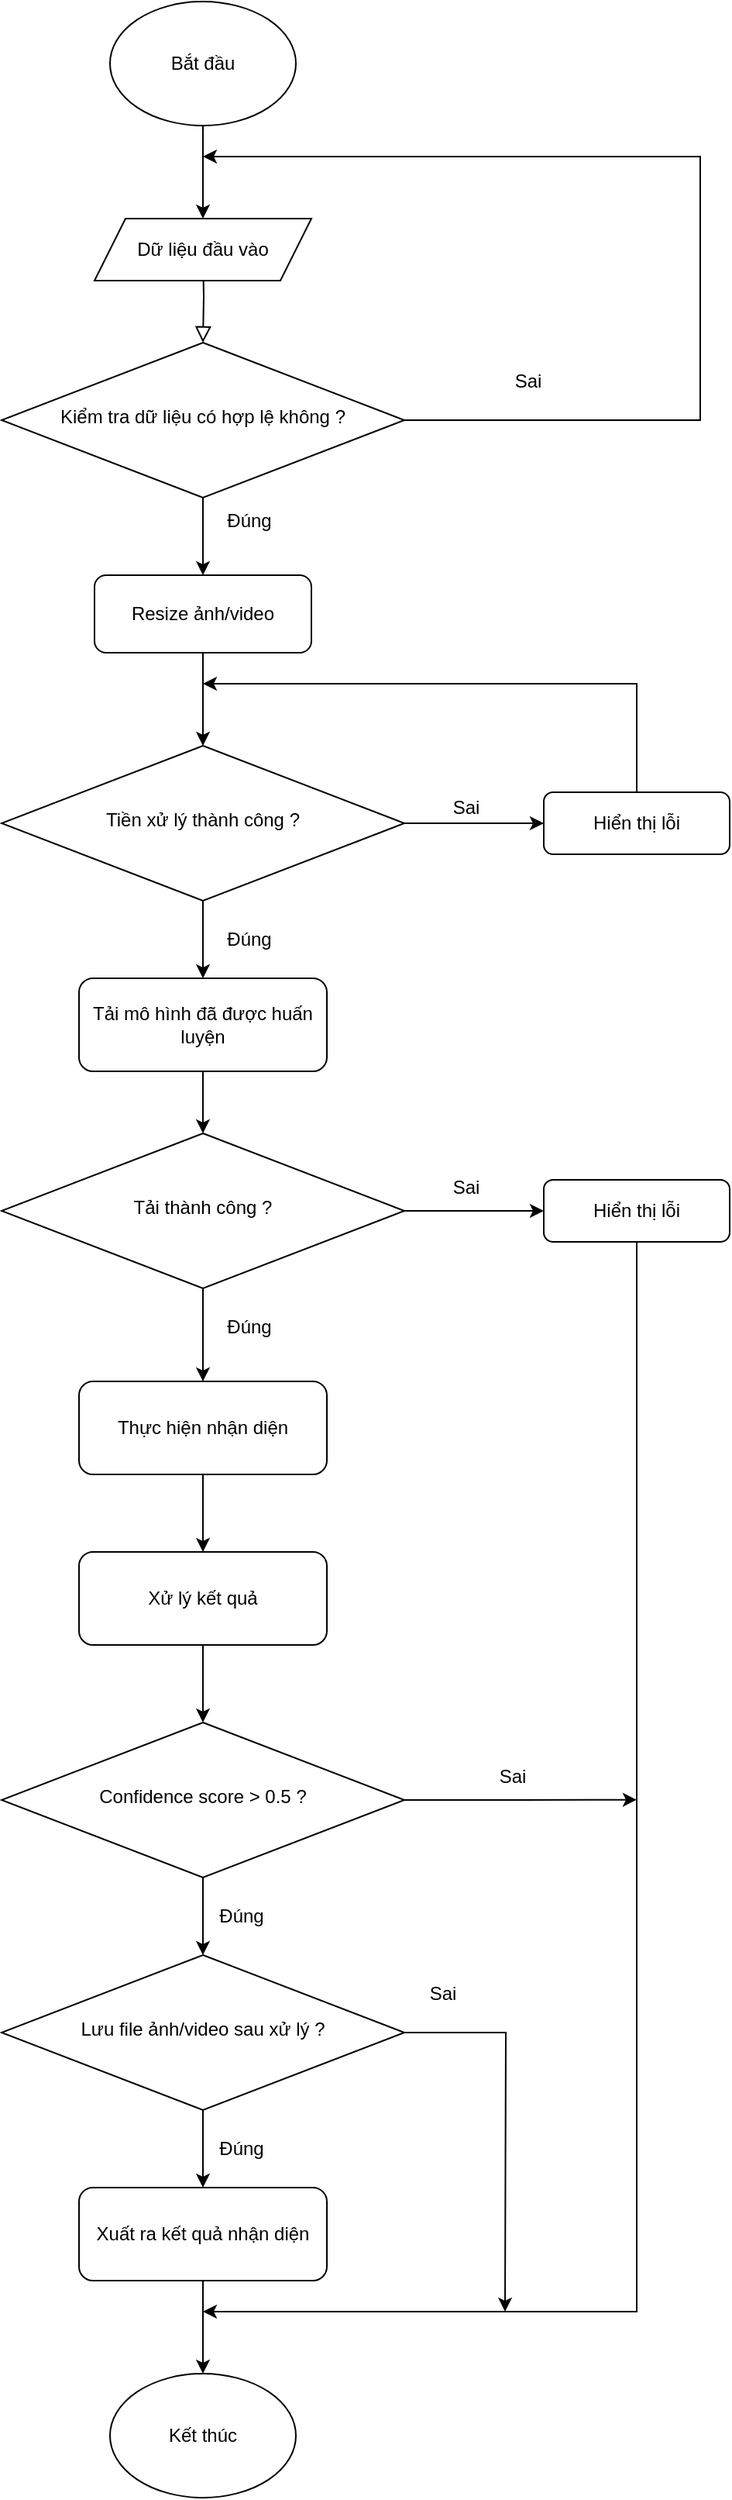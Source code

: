 <mxfile version="24.7.6">
  <diagram id="C5RBs43oDa-KdzZeNtuy" name="Page-1">
    <mxGraphModel dx="1366" dy="743" grid="1" gridSize="10" guides="1" tooltips="1" connect="1" arrows="1" fold="1" page="1" pageScale="1" pageWidth="827" pageHeight="1169" math="0" shadow="0">
      <root>
        <mxCell id="WIyWlLk6GJQsqaUBKTNV-0" />
        <mxCell id="WIyWlLk6GJQsqaUBKTNV-1" parent="WIyWlLk6GJQsqaUBKTNV-0" />
        <mxCell id="WIyWlLk6GJQsqaUBKTNV-2" value="" style="rounded=0;html=1;jettySize=auto;orthogonalLoop=1;fontSize=11;endArrow=block;endFill=0;endSize=8;strokeWidth=1;shadow=0;labelBackgroundColor=none;edgeStyle=orthogonalEdgeStyle;" parent="WIyWlLk6GJQsqaUBKTNV-1" target="WIyWlLk6GJQsqaUBKTNV-6" edge="1">
          <mxGeometry relative="1" as="geometry">
            <mxPoint x="260" y="240" as="sourcePoint" />
          </mxGeometry>
        </mxCell>
        <mxCell id="vuZeH0igC-iZmNG2mCIm-3" value="" style="edgeStyle=orthogonalEdgeStyle;rounded=0;orthogonalLoop=1;jettySize=auto;html=1;" edge="1" parent="WIyWlLk6GJQsqaUBKTNV-1" source="WIyWlLk6GJQsqaUBKTNV-6" target="WIyWlLk6GJQsqaUBKTNV-12">
          <mxGeometry relative="1" as="geometry" />
        </mxCell>
        <mxCell id="vuZeH0igC-iZmNG2mCIm-5" style="edgeStyle=orthogonalEdgeStyle;rounded=0;orthogonalLoop=1;jettySize=auto;html=1;exitX=1;exitY=0.5;exitDx=0;exitDy=0;" edge="1" parent="WIyWlLk6GJQsqaUBKTNV-1" source="WIyWlLk6GJQsqaUBKTNV-6">
          <mxGeometry relative="1" as="geometry">
            <mxPoint x="260" y="180" as="targetPoint" />
            <Array as="points">
              <mxPoint x="581" y="350" />
              <mxPoint x="581" y="180" />
              <mxPoint x="260" y="180" />
            </Array>
          </mxGeometry>
        </mxCell>
        <mxCell id="WIyWlLk6GJQsqaUBKTNV-6" value="Kiểm tra dữ liệu có hợp lệ không ?" style="rhombus;whiteSpace=wrap;html=1;shadow=0;fontFamily=Helvetica;fontSize=12;align=center;strokeWidth=1;spacing=6;spacingTop=-4;" parent="WIyWlLk6GJQsqaUBKTNV-1" vertex="1">
          <mxGeometry x="130" y="300" width="260" height="100" as="geometry" />
        </mxCell>
        <mxCell id="vuZeH0igC-iZmNG2mCIm-10" value="" style="edgeStyle=orthogonalEdgeStyle;rounded=0;orthogonalLoop=1;jettySize=auto;html=1;" edge="1" parent="WIyWlLk6GJQsqaUBKTNV-1" source="WIyWlLk6GJQsqaUBKTNV-12" target="vuZeH0igC-iZmNG2mCIm-8">
          <mxGeometry relative="1" as="geometry">
            <Array as="points">
              <mxPoint x="260" y="510" />
              <mxPoint x="260" y="510" />
            </Array>
          </mxGeometry>
        </mxCell>
        <mxCell id="WIyWlLk6GJQsqaUBKTNV-12" value="Resize ảnh/video" style="rounded=1;whiteSpace=wrap;html=1;fontSize=12;glass=0;strokeWidth=1;shadow=0;" parent="WIyWlLk6GJQsqaUBKTNV-1" vertex="1">
          <mxGeometry x="190" y="450" width="140" height="50" as="geometry" />
        </mxCell>
        <mxCell id="vuZeH0igC-iZmNG2mCIm-45" value="" style="edgeStyle=orthogonalEdgeStyle;rounded=0;orthogonalLoop=1;jettySize=auto;html=1;" edge="1" parent="WIyWlLk6GJQsqaUBKTNV-1" source="vuZeH0igC-iZmNG2mCIm-0" target="vuZeH0igC-iZmNG2mCIm-43">
          <mxGeometry relative="1" as="geometry" />
        </mxCell>
        <mxCell id="vuZeH0igC-iZmNG2mCIm-0" value="Bắt đầu" style="ellipse;whiteSpace=wrap;html=1;" vertex="1" parent="WIyWlLk6GJQsqaUBKTNV-1">
          <mxGeometry x="200" y="80" width="120" height="80" as="geometry" />
        </mxCell>
        <mxCell id="vuZeH0igC-iZmNG2mCIm-1" value="Kết thúc" style="ellipse;whiteSpace=wrap;html=1;" vertex="1" parent="WIyWlLk6GJQsqaUBKTNV-1">
          <mxGeometry x="200" y="1610" width="120" height="80" as="geometry" />
        </mxCell>
        <mxCell id="vuZeH0igC-iZmNG2mCIm-4" value="Đúng" style="text;html=1;align=center;verticalAlign=middle;whiteSpace=wrap;rounded=0;" vertex="1" parent="WIyWlLk6GJQsqaUBKTNV-1">
          <mxGeometry x="260" y="400" width="60" height="30" as="geometry" />
        </mxCell>
        <mxCell id="vuZeH0igC-iZmNG2mCIm-7" value="Sai" style="text;html=1;align=center;verticalAlign=middle;whiteSpace=wrap;rounded=0;" vertex="1" parent="WIyWlLk6GJQsqaUBKTNV-1">
          <mxGeometry x="440" y="310" width="60" height="30" as="geometry" />
        </mxCell>
        <mxCell id="vuZeH0igC-iZmNG2mCIm-13" value="" style="edgeStyle=orthogonalEdgeStyle;rounded=0;orthogonalLoop=1;jettySize=auto;html=1;" edge="1" parent="WIyWlLk6GJQsqaUBKTNV-1" source="vuZeH0igC-iZmNG2mCIm-8" target="vuZeH0igC-iZmNG2mCIm-12">
          <mxGeometry relative="1" as="geometry" />
        </mxCell>
        <mxCell id="vuZeH0igC-iZmNG2mCIm-17" value="" style="edgeStyle=orthogonalEdgeStyle;rounded=0;orthogonalLoop=1;jettySize=auto;html=1;" edge="1" parent="WIyWlLk6GJQsqaUBKTNV-1" source="vuZeH0igC-iZmNG2mCIm-8" target="vuZeH0igC-iZmNG2mCIm-11">
          <mxGeometry relative="1" as="geometry" />
        </mxCell>
        <mxCell id="vuZeH0igC-iZmNG2mCIm-8" value="Tiền xử lý thành công ?" style="rhombus;whiteSpace=wrap;html=1;shadow=0;fontFamily=Helvetica;fontSize=12;align=center;strokeWidth=1;spacing=6;spacingTop=-4;" vertex="1" parent="WIyWlLk6GJQsqaUBKTNV-1">
          <mxGeometry x="130" y="560" width="260" height="100" as="geometry" />
        </mxCell>
        <mxCell id="vuZeH0igC-iZmNG2mCIm-19" value="" style="edgeStyle=orthogonalEdgeStyle;rounded=0;orthogonalLoop=1;jettySize=auto;html=1;" edge="1" parent="WIyWlLk6GJQsqaUBKTNV-1" source="vuZeH0igC-iZmNG2mCIm-11" target="vuZeH0igC-iZmNG2mCIm-18">
          <mxGeometry relative="1" as="geometry" />
        </mxCell>
        <mxCell id="vuZeH0igC-iZmNG2mCIm-11" value="Tải mô hình đã được huấn luyện" style="rounded=1;whiteSpace=wrap;html=1;fontSize=12;glass=0;strokeWidth=1;shadow=0;" vertex="1" parent="WIyWlLk6GJQsqaUBKTNV-1">
          <mxGeometry x="180" y="710" width="160" height="60" as="geometry" />
        </mxCell>
        <mxCell id="vuZeH0igC-iZmNG2mCIm-16" style="edgeStyle=orthogonalEdgeStyle;rounded=0;orthogonalLoop=1;jettySize=auto;html=1;" edge="1" parent="WIyWlLk6GJQsqaUBKTNV-1" source="vuZeH0igC-iZmNG2mCIm-12">
          <mxGeometry relative="1" as="geometry">
            <mxPoint x="260" y="520" as="targetPoint" />
            <Array as="points">
              <mxPoint x="540" y="520" />
            </Array>
          </mxGeometry>
        </mxCell>
        <mxCell id="vuZeH0igC-iZmNG2mCIm-12" value="Hiển thị lỗi" style="rounded=1;whiteSpace=wrap;html=1;fontSize=12;glass=0;strokeWidth=1;shadow=0;" vertex="1" parent="WIyWlLk6GJQsqaUBKTNV-1">
          <mxGeometry x="480" y="590" width="120" height="40" as="geometry" />
        </mxCell>
        <mxCell id="vuZeH0igC-iZmNG2mCIm-21" value="" style="edgeStyle=orthogonalEdgeStyle;rounded=0;orthogonalLoop=1;jettySize=auto;html=1;" edge="1" parent="WIyWlLk6GJQsqaUBKTNV-1" source="vuZeH0igC-iZmNG2mCIm-18" target="vuZeH0igC-iZmNG2mCIm-20">
          <mxGeometry relative="1" as="geometry" />
        </mxCell>
        <mxCell id="vuZeH0igC-iZmNG2mCIm-31" value="" style="edgeStyle=orthogonalEdgeStyle;rounded=0;orthogonalLoop=1;jettySize=auto;html=1;" edge="1" parent="WIyWlLk6GJQsqaUBKTNV-1" source="vuZeH0igC-iZmNG2mCIm-18" target="vuZeH0igC-iZmNG2mCIm-29">
          <mxGeometry relative="1" as="geometry" />
        </mxCell>
        <mxCell id="vuZeH0igC-iZmNG2mCIm-18" value="Tải thành công ?" style="rhombus;whiteSpace=wrap;html=1;shadow=0;fontFamily=Helvetica;fontSize=12;align=center;strokeWidth=1;spacing=6;spacingTop=-4;" vertex="1" parent="WIyWlLk6GJQsqaUBKTNV-1">
          <mxGeometry x="130" y="810" width="260" height="100" as="geometry" />
        </mxCell>
        <mxCell id="vuZeH0igC-iZmNG2mCIm-38" style="edgeStyle=orthogonalEdgeStyle;rounded=0;orthogonalLoop=1;jettySize=auto;html=1;" edge="1" parent="WIyWlLk6GJQsqaUBKTNV-1">
          <mxGeometry relative="1" as="geometry">
            <mxPoint x="260" y="1570" as="targetPoint" />
            <mxPoint x="540.0" y="870" as="sourcePoint" />
            <Array as="points">
              <mxPoint x="540" y="1570" />
            </Array>
          </mxGeometry>
        </mxCell>
        <mxCell id="vuZeH0igC-iZmNG2mCIm-20" value="Hiển thị lỗi" style="rounded=1;whiteSpace=wrap;html=1;fontSize=12;glass=0;strokeWidth=1;shadow=0;" vertex="1" parent="WIyWlLk6GJQsqaUBKTNV-1">
          <mxGeometry x="480" y="840" width="120" height="40" as="geometry" />
        </mxCell>
        <mxCell id="vuZeH0igC-iZmNG2mCIm-22" value="Đúng" style="text;html=1;align=center;verticalAlign=middle;whiteSpace=wrap;rounded=0;" vertex="1" parent="WIyWlLk6GJQsqaUBKTNV-1">
          <mxGeometry x="260" y="670" width="60" height="30" as="geometry" />
        </mxCell>
        <mxCell id="vuZeH0igC-iZmNG2mCIm-23" value="Đúng" style="text;html=1;align=center;verticalAlign=middle;whiteSpace=wrap;rounded=0;" vertex="1" parent="WIyWlLk6GJQsqaUBKTNV-1">
          <mxGeometry x="260" y="920" width="60" height="30" as="geometry" />
        </mxCell>
        <mxCell id="vuZeH0igC-iZmNG2mCIm-26" value="Sai" style="text;html=1;align=center;verticalAlign=middle;whiteSpace=wrap;rounded=0;" vertex="1" parent="WIyWlLk6GJQsqaUBKTNV-1">
          <mxGeometry x="400" y="585" width="60" height="30" as="geometry" />
        </mxCell>
        <mxCell id="vuZeH0igC-iZmNG2mCIm-28" value="Sai" style="text;html=1;align=center;verticalAlign=middle;whiteSpace=wrap;rounded=0;" vertex="1" parent="WIyWlLk6GJQsqaUBKTNV-1">
          <mxGeometry x="400" y="830" width="60" height="30" as="geometry" />
        </mxCell>
        <mxCell id="vuZeH0igC-iZmNG2mCIm-48" value="" style="edgeStyle=orthogonalEdgeStyle;rounded=0;orthogonalLoop=1;jettySize=auto;html=1;" edge="1" parent="WIyWlLk6GJQsqaUBKTNV-1" source="vuZeH0igC-iZmNG2mCIm-29" target="vuZeH0igC-iZmNG2mCIm-47">
          <mxGeometry relative="1" as="geometry" />
        </mxCell>
        <mxCell id="vuZeH0igC-iZmNG2mCIm-29" value="Thực hiện nhận diện" style="rounded=1;whiteSpace=wrap;html=1;fontSize=12;glass=0;strokeWidth=1;shadow=0;" vertex="1" parent="WIyWlLk6GJQsqaUBKTNV-1">
          <mxGeometry x="180" y="970" width="160" height="60" as="geometry" />
        </mxCell>
        <mxCell id="vuZeH0igC-iZmNG2mCIm-35" value="" style="edgeStyle=orthogonalEdgeStyle;rounded=0;orthogonalLoop=1;jettySize=auto;html=1;" edge="1" parent="WIyWlLk6GJQsqaUBKTNV-1" source="vuZeH0igC-iZmNG2mCIm-32" target="vuZeH0igC-iZmNG2mCIm-34">
          <mxGeometry relative="1" as="geometry" />
        </mxCell>
        <mxCell id="vuZeH0igC-iZmNG2mCIm-40" style="edgeStyle=orthogonalEdgeStyle;rounded=0;orthogonalLoop=1;jettySize=auto;html=1;exitX=1;exitY=0.5;exitDx=0;exitDy=0;" edge="1" parent="WIyWlLk6GJQsqaUBKTNV-1" source="vuZeH0igC-iZmNG2mCIm-32">
          <mxGeometry relative="1" as="geometry">
            <mxPoint x="455" y="1570" as="targetPoint" />
          </mxGeometry>
        </mxCell>
        <mxCell id="vuZeH0igC-iZmNG2mCIm-32" value="Lưu file ảnh/video sau xử lý ?" style="rhombus;whiteSpace=wrap;html=1;shadow=0;fontFamily=Helvetica;fontSize=12;align=center;strokeWidth=1;spacing=6;spacingTop=-4;" vertex="1" parent="WIyWlLk6GJQsqaUBKTNV-1">
          <mxGeometry x="130" y="1340" width="260" height="100" as="geometry" />
        </mxCell>
        <mxCell id="vuZeH0igC-iZmNG2mCIm-36" value="" style="edgeStyle=orthogonalEdgeStyle;rounded=0;orthogonalLoop=1;jettySize=auto;html=1;" edge="1" parent="WIyWlLk6GJQsqaUBKTNV-1" source="vuZeH0igC-iZmNG2mCIm-34" target="vuZeH0igC-iZmNG2mCIm-1">
          <mxGeometry relative="1" as="geometry" />
        </mxCell>
        <mxCell id="vuZeH0igC-iZmNG2mCIm-34" value="Xuất ra kết quả nhận diện" style="rounded=1;whiteSpace=wrap;html=1;fontSize=12;glass=0;strokeWidth=1;shadow=0;" vertex="1" parent="WIyWlLk6GJQsqaUBKTNV-1">
          <mxGeometry x="180" y="1490" width="160" height="60" as="geometry" />
        </mxCell>
        <mxCell id="vuZeH0igC-iZmNG2mCIm-41" value="Sai" style="text;html=1;align=center;verticalAlign=middle;whiteSpace=wrap;rounded=0;" vertex="1" parent="WIyWlLk6GJQsqaUBKTNV-1">
          <mxGeometry x="384.76" y="1350" width="60" height="30" as="geometry" />
        </mxCell>
        <mxCell id="vuZeH0igC-iZmNG2mCIm-42" value="Đúng" style="text;html=1;align=center;verticalAlign=middle;whiteSpace=wrap;rounded=0;" vertex="1" parent="WIyWlLk6GJQsqaUBKTNV-1">
          <mxGeometry x="254.76" y="1450" width="60" height="30" as="geometry" />
        </mxCell>
        <mxCell id="vuZeH0igC-iZmNG2mCIm-43" value="Dữ liệu đầu vào" style="shape=parallelogram;perimeter=parallelogramPerimeter;whiteSpace=wrap;html=1;fixedSize=1;" vertex="1" parent="WIyWlLk6GJQsqaUBKTNV-1">
          <mxGeometry x="190" y="220" width="140" height="40" as="geometry" />
        </mxCell>
        <mxCell id="vuZeH0igC-iZmNG2mCIm-50" value="" style="edgeStyle=orthogonalEdgeStyle;rounded=0;orthogonalLoop=1;jettySize=auto;html=1;" edge="1" parent="WIyWlLk6GJQsqaUBKTNV-1" source="vuZeH0igC-iZmNG2mCIm-47" target="vuZeH0igC-iZmNG2mCIm-49">
          <mxGeometry relative="1" as="geometry" />
        </mxCell>
        <mxCell id="vuZeH0igC-iZmNG2mCIm-47" value="Xử lý kết quả" style="rounded=1;whiteSpace=wrap;html=1;fontSize=12;glass=0;strokeWidth=1;shadow=0;" vertex="1" parent="WIyWlLk6GJQsqaUBKTNV-1">
          <mxGeometry x="180" y="1080" width="160" height="60" as="geometry" />
        </mxCell>
        <mxCell id="vuZeH0igC-iZmNG2mCIm-51" value="" style="edgeStyle=orthogonalEdgeStyle;rounded=0;orthogonalLoop=1;jettySize=auto;html=1;" edge="1" parent="WIyWlLk6GJQsqaUBKTNV-1" source="vuZeH0igC-iZmNG2mCIm-49" target="vuZeH0igC-iZmNG2mCIm-32">
          <mxGeometry relative="1" as="geometry" />
        </mxCell>
        <mxCell id="vuZeH0igC-iZmNG2mCIm-53" style="edgeStyle=orthogonalEdgeStyle;rounded=0;orthogonalLoop=1;jettySize=auto;html=1;exitX=1;exitY=0.5;exitDx=0;exitDy=0;" edge="1" parent="WIyWlLk6GJQsqaUBKTNV-1" source="vuZeH0igC-iZmNG2mCIm-49">
          <mxGeometry relative="1" as="geometry">
            <mxPoint x="540" y="1239.857" as="targetPoint" />
          </mxGeometry>
        </mxCell>
        <mxCell id="vuZeH0igC-iZmNG2mCIm-49" value="Confidence score &amp;gt; 0.5 ?" style="rhombus;whiteSpace=wrap;html=1;shadow=0;fontFamily=Helvetica;fontSize=12;align=center;strokeWidth=1;spacing=6;spacingTop=-4;" vertex="1" parent="WIyWlLk6GJQsqaUBKTNV-1">
          <mxGeometry x="130" y="1190" width="260" height="100" as="geometry" />
        </mxCell>
        <mxCell id="vuZeH0igC-iZmNG2mCIm-52" value="Đúng" style="text;html=1;align=center;verticalAlign=middle;whiteSpace=wrap;rounded=0;" vertex="1" parent="WIyWlLk6GJQsqaUBKTNV-1">
          <mxGeometry x="254.76" y="1300" width="60" height="30" as="geometry" />
        </mxCell>
        <mxCell id="vuZeH0igC-iZmNG2mCIm-54" value="Sai" style="text;html=1;align=center;verticalAlign=middle;whiteSpace=wrap;rounded=0;" vertex="1" parent="WIyWlLk6GJQsqaUBKTNV-1">
          <mxGeometry x="430" y="1210" width="60" height="30" as="geometry" />
        </mxCell>
      </root>
    </mxGraphModel>
  </diagram>
</mxfile>
